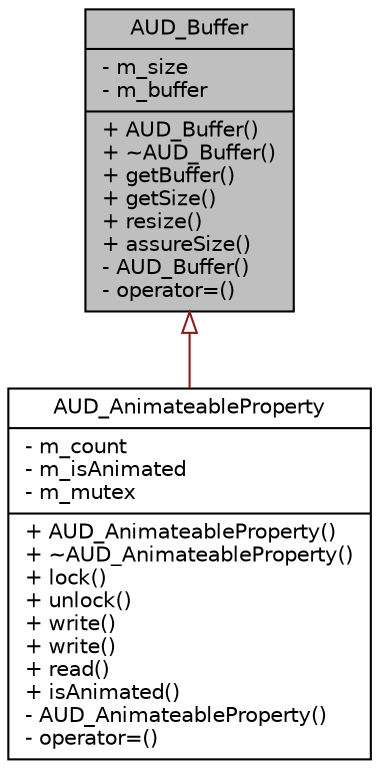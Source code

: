 digraph G
{
  edge [fontname="Helvetica",fontsize="10",labelfontname="Helvetica",labelfontsize="10"];
  node [fontname="Helvetica",fontsize="10",shape=record];
  Node1 [label="{AUD_Buffer\n|- m_size\l- m_buffer\l|+ AUD_Buffer()\l+ ~AUD_Buffer()\l+ getBuffer()\l+ getSize()\l+ resize()\l+ assureSize()\l- AUD_Buffer()\l- operator=()\l}",height=0.2,width=0.4,color="black", fillcolor="grey75", style="filled" fontcolor="black"];
  Node1 -> Node2 [dir=back,color="firebrick4",fontsize="10",style="solid",arrowtail="empty",fontname="Helvetica"];
  Node2 [label="{AUD_AnimateableProperty\n|- m_count\l- m_isAnimated\l- m_mutex\l|+ AUD_AnimateableProperty()\l+ ~AUD_AnimateableProperty()\l+ lock()\l+ unlock()\l+ write()\l+ write()\l+ read()\l+ isAnimated()\l- AUD_AnimateableProperty()\l- operator=()\l}",height=0.2,width=0.4,color="black", fillcolor="white", style="filled",URL="$dd/dea/classAUD__AnimateableProperty.html"];
}
